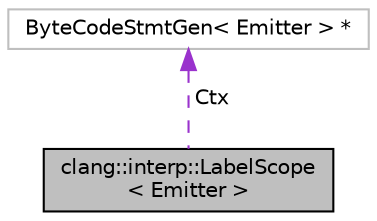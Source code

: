 digraph "clang::interp::LabelScope&lt; Emitter &gt;"
{
 // LATEX_PDF_SIZE
  bgcolor="transparent";
  edge [fontname="Helvetica",fontsize="10",labelfontname="Helvetica",labelfontsize="10"];
  node [fontname="Helvetica",fontsize="10",shape=record];
  Node1 [label="clang::interp::LabelScope\l\< Emitter \>",height=0.2,width=0.4,color="black", fillcolor="grey75", style="filled", fontcolor="black",tooltip="Scope managing label targets."];
  Node2 -> Node1 [dir="back",color="darkorchid3",fontsize="10",style="dashed",label=" Ctx" ,fontname="Helvetica"];
  Node2 [label="ByteCodeStmtGen\< Emitter \> *",height=0.2,width=0.4,color="grey75",tooltip=" "];
}
